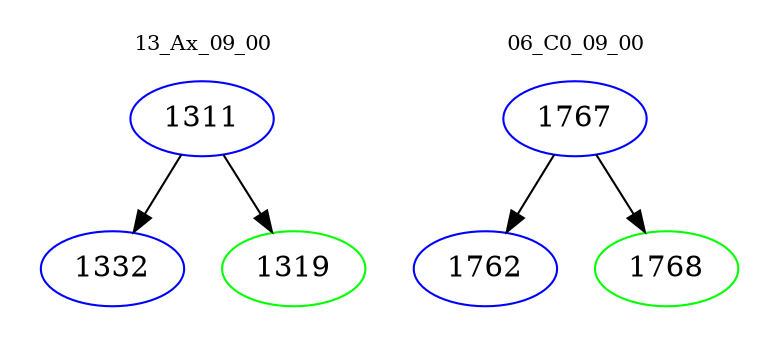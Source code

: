 digraph{
subgraph cluster_0 {
color = white
label = "13_Ax_09_00";
fontsize=10;
T0_1311 [label="1311", color="blue"]
T0_1311 -> T0_1332 [color="black"]
T0_1332 [label="1332", color="blue"]
T0_1311 -> T0_1319 [color="black"]
T0_1319 [label="1319", color="green"]
}
subgraph cluster_1 {
color = white
label = "06_C0_09_00";
fontsize=10;
T1_1767 [label="1767", color="blue"]
T1_1767 -> T1_1762 [color="black"]
T1_1762 [label="1762", color="blue"]
T1_1767 -> T1_1768 [color="black"]
T1_1768 [label="1768", color="green"]
}
}
